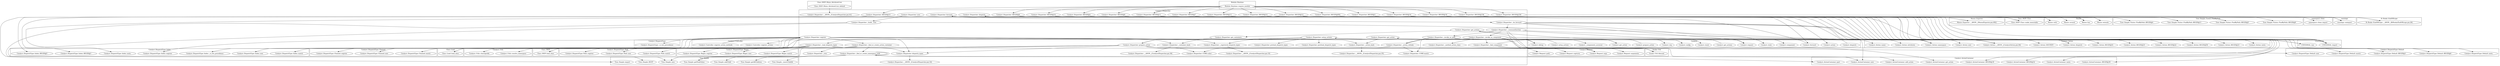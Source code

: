 digraph {
graph [overlap=false]
subgraph cluster_Catalyst_Dispatcher {
	label="Catalyst::Dispatcher";
	"Catalyst::Dispatcher::BEGIN@3";
	"Catalyst::Dispatcher::BEGIN@8";
	"Catalyst::Dispatcher::postload_dispatch_types";
	"Catalyst::Dispatcher::CORE:subst";
	"Catalyst::Dispatcher::__ANON__[Catalyst/Dispatcher.pm:33]";
	"Catalyst::Dispatcher::BEGIN@11";
	"Catalyst::Dispatcher::BEGIN@7";
	"Catalyst::Dispatcher::_find_or_create_namespace_node";
	"Catalyst::Dispatcher::preload_dispatch_types";
	"Catalyst::Dispatcher::_do_forward";
	"Catalyst::Dispatcher::_invoke_as_component";
	"Catalyst::Dispatcher::dispatch";
	"Catalyst::Dispatcher::BEGIN@692";
	"Catalyst::Dispatcher::_find_or_create_action_container";
	"Catalyst::Dispatcher::_tree";
	"Catalyst::Dispatcher::get_actions";
	"Catalyst::Dispatcher::CORE:match";
	"Catalyst::Dispatcher::forward";
	"Catalyst::Dispatcher::prepare_action";
	"Catalyst::Dispatcher::BEGIN@16";
	"Catalyst::Dispatcher::register";
	"Catalyst::Dispatcher::_action_rel2abs";
	"Catalyst::Dispatcher::get_action";
	"Catalyst::Dispatcher::BEGIN@18";
	"Catalyst::Dispatcher::__ANON__[Catalyst/Dispatcher.pm:36]";
	"Catalyst::Dispatcher::_invoke_as_path";
	"Catalyst::Dispatcher::_container_hash";
	"Catalyst::Dispatcher::_method_action_class";
	"Catalyst::Dispatcher::BEGIN@13";
	"Catalyst::Dispatcher::__ANON__[Catalyst/Dispatcher.pm:32]";
	"Catalyst::Dispatcher::_registered_dispatch_types";
	"Catalyst::Dispatcher::new";
	"Catalyst::Dispatcher::_build__tree";
	"Catalyst::Dispatcher::dispatch_types";
	"Catalyst::Dispatcher::BEGIN@236";
	"Catalyst::Dispatcher::BEGIN@12";
	"Catalyst::Dispatcher::BEGIN@9";
	"Catalyst::Dispatcher::BEGIN@14";
	"Catalyst::Dispatcher::_command2action";
	"Catalyst::Dispatcher::setup_actions";
	"Catalyst::Dispatcher::_action_hash";
	"Catalyst::Dispatcher::BEGIN@10";
	"Catalyst::Dispatcher::get_containers";
	"Catalyst::Dispatcher::BEGIN@4";
	"Catalyst::Dispatcher::BEGIN@256";
	"Catalyst::Dispatcher::__ANON__[Catalyst/Dispatcher.pm:35]";
	"Catalyst::Dispatcher::_load_dispatch_types";
	"Catalyst::Dispatcher::BEGIN@15";
	"Catalyst::Dispatcher::__ANON__[Catalyst/Dispatcher.pm:41]";
	"Catalyst::Dispatcher::_find_component";
}
subgraph cluster_Catalyst {
	label="Catalyst";
	"Catalyst::forward";
	"Catalyst::dispatch";
	"Catalyst::component";
	"Catalyst::stack";
	"Catalyst::state";
	"Catalyst::debug";
	"Catalyst::get_actions";
	"Catalyst::action";
	"Catalyst::get_action";
	"Catalyst::config";
	"Catalyst::_components_accessor";
	"Catalyst::request";
	"Catalyst::req";
	"Catalyst::setup_actions";
	"Catalyst::prepare_action";
}
subgraph cluster_Catalyst_DispatchType_Index {
	label="Catalyst::DispatchType::Index";
	"Catalyst::DispatchType::Index::_is_low_precedence";
	"Catalyst::DispatchType::Index::BEGIN@5";
	"Catalyst::DispatchType::Index::BEGIN@3";
	"Catalyst::DispatchType::Index::new";
	"Catalyst::DispatchType::Index::meta";
	"Catalyst::DispatchType::Index::match";
	"Catalyst::DispatchType::Index::register";
}
subgraph cluster_Catalyst_DispatchType {
	label="Catalyst::DispatchType";
	"Catalyst::DispatchType::_is_low_precedence";
}
subgraph cluster_Tree_Simple {
	label="Tree::Simple";
	"Tree::Simple::addChild";
	"Tree::Simple::_insertChildAt";
	"Tree::Simple::import";
	"Tree::Simple::getNodeValue";
	"Tree::Simple::getAllChildren";
	"Tree::Simple::ROOT";
	"Tree::Simple::new";
}
subgraph cluster_Catalyst_Request {
	label="Catalyst::Request";
	"Catalyst::Request::args";
	"Catalyst::Request::arguments";
	"Catalyst::Request::path";
	"Catalyst::Request::captures";
}
subgraph cluster_Scalar_Util {
	label="Scalar::Util";
	"Scalar::Util::blessed";
}
subgraph cluster_Tree_Simple_Visitor_FindByPath {
	label="Tree::Simple::Visitor::FindByPath";
	"Tree::Simple::Visitor::FindByPath::BEGIN@9";
	"Tree::Simple::Visitor::FindByPath::BEGIN@5";
	"Tree::Simple::Visitor::FindByPath::BEGIN@11";
	"Tree::Simple::Visitor::FindByPath::BEGIN@4";
}
subgraph cluster_Catalyst_Action {
	label="Catalyst::Action";
	"Catalyst::Action::namespace";
	"Catalyst::Action::BEGIN@25";
	"Catalyst::Action::attributes";
	"Catalyst::Action::BEGIN@22";
	"Catalyst::Action::new";
	"Catalyst::Action::DESTROY";
	"Catalyst::Action::BEGIN@56";
	"Catalyst::Action::dispatch";
	"Catalyst::Action::name";
	"Catalyst::Action::BEGIN@23";
	"Catalyst::Action::meta";
	"Catalyst::Action::BEGIN@41";
	"Catalyst::Action::__ANON__[Catalyst/Action.pm:44]";
}
subgraph cluster_UNIVERSAL {
	label="UNIVERSAL";
	"UNIVERSAL::import";
	"UNIVERSAL::can";
}
subgraph cluster_Catalyst_ActionContainer {
	label="Catalyst::ActionContainer";
	"Catalyst::ActionContainer::add_action";
	"Catalyst::ActionContainer::new";
	"Catalyst::ActionContainer::part";
	"Catalyst::ActionContainer::get_action";
	"Catalyst::ActionContainer::BEGIN@18";
	"Catalyst::ActionContainer::BEGIN@32";
	"Catalyst::ActionContainer::meta";
	"Catalyst::ActionContainer::BEGIN@30";
}
subgraph cluster_Class_Load {
	label="Class::Load";
	"Class::Load::load_class";
}
subgraph cluster_namespace_clean {
	label="namespace::clean";
	"namespace::clean::import";
}
subgraph cluster_warnings {
	label="warnings";
	"warnings::unimport";
}
subgraph cluster_Catalyst_DispatchType_Chained {
	label="Catalyst::DispatchType::Chained";
	"Catalyst::DispatchType::Chained::register";
	"Catalyst::DispatchType::Chained::match";
	"Catalyst::DispatchType::Chained::new";
}
subgraph cluster_Catalyst_DispatchType_Path {
	label="Catalyst::DispatchType::Path";
	"Catalyst::DispatchType::Path::register";
	"Catalyst::DispatchType::Path::match";
	"Catalyst::DispatchType::Path::new";
}
subgraph cluster_Class_MOP_Class {
	label="Class::MOP::Class";
	"Class::MOP::Class::make_immutable";
}
subgraph cluster_Class_MOP_Mixin_AttributeCore {
	label="Class::MOP::Mixin::AttributeCore";
	"Class::MOP::Mixin::AttributeCore::default";
}
subgraph cluster_Moose {
	label="Moose";
	"Moose::with";
	"Moose::around";
	"Moose::has";
	"Moose::extends";
}
subgraph cluster_Module_Runtime {
	label="Module::Runtime";
	"Module::Runtime::require_module";
}
subgraph cluster_Catalyst_DispatchType_Regex {
	label="Catalyst::DispatchType::Regex";
	"Catalyst::DispatchType::Regex::new";
	"Catalyst::DispatchType::Regex::register";
	"Catalyst::DispatchType::Regex::match";
}
subgraph cluster_Catalyst_Controller {
	label="Catalyst::Controller";
	"Catalyst::Controller::register_actions";
	"Catalyst::Controller::register_action_methods";
}
subgraph cluster_Catalyst_Utils {
	label="Catalyst::Utils";
	"Catalyst::Utils::class2prefix";
	"Catalyst::Utils::resolve_namespace";
}
subgraph cluster_Catalyst_DispatchType_Default {
	label="Catalyst::DispatchType::Default";
	"Catalyst::DispatchType::Default::meta";
	"Catalyst::DispatchType::Default::BEGIN@3";
	"Catalyst::DispatchType::Default::new";
	"Catalyst::DispatchType::Default::match";
	"Catalyst::DispatchType::Default::BEGIN@6";
}
subgraph cluster_Moose_Exporter {
	label="Moose::Exporter";
	"Moose::Exporter::__ANON__[Moose/Exporter.pm:492]";
}
subgraph cluster_B_Hooks_EndOfScope {
	label="B::Hooks::EndOfScope";
	"B::Hooks::EndOfScope::__ANON__[B/Hooks/EndOfScope.pm:26]";
}
subgraph cluster_Class_MOP {
	label="Class::MOP";
	"Class::MOP::load_class";
}
"Catalyst::Dispatcher::setup_actions" -> "Catalyst::Dispatcher::postload_dispatch_types";
"Catalyst::Dispatcher::forward" -> "Catalyst::Dispatcher::_do_forward";
"Catalyst::Dispatcher::_command2action" -> "Scalar::Util::blessed";
"Catalyst::Dispatcher::_invoke_as_component" -> "Scalar::Util::blessed";
"Catalyst::Dispatcher::_find_component" -> "Scalar::Util::blessed";
"Catalyst::Dispatcher::_invoke_as_component" -> "Catalyst::Utils::class2prefix";
"Catalyst::prepare_action" -> "Catalyst::Dispatcher::prepare_action";
"Catalyst::Dispatcher::_invoke_as_component" -> "Catalyst::Action::new";
"Catalyst::Dispatcher::BEGIN@11" -> "Moose::extends";
"Catalyst::Dispatcher::BEGIN@12" -> "Moose::extends";
"Catalyst::Dispatcher::prepare_action" -> "Catalyst::DispatchType::Index::match";
"Catalyst::Dispatcher::_invoke_as_component" -> "Catalyst::config";
"Class::MOP::Mixin::AttributeCore::default" -> "Catalyst::Dispatcher::__ANON__[Catalyst/Dispatcher.pm:41]";
"Catalyst::Dispatcher::setup_actions" -> "Catalyst::Dispatcher::preload_dispatch_types";
"Catalyst::forward" -> "Catalyst::Dispatcher::forward";
"Catalyst::Dispatcher::_command2action" -> "Catalyst::Dispatcher::_invoke_as_component";
"Catalyst::Dispatcher::register" -> "Catalyst::DispatchType::_is_low_precedence";
"Catalyst::Dispatcher::BEGIN@16" -> "Tree::Simple::Visitor::FindByPath::BEGIN@9";
"Catalyst::Dispatcher::register" -> "Catalyst::DispatchType::Regex::register";
"Module::Runtime::require_module" -> "Catalyst::Dispatcher::BEGIN@256";
"Catalyst::Dispatcher::_find_or_create_namespace_node" -> "Tree::Simple::getNodeValue";
"Catalyst::Dispatcher::_find_or_create_action_container" -> "Tree::Simple::getNodeValue";
"Catalyst::Dispatcher::BEGIN@12" -> "Catalyst::DispatchType::Index::meta";
"Catalyst::Dispatcher::_find_or_create_namespace_node" -> "Catalyst::Dispatcher::_find_or_create_namespace_node";
"Catalyst::Dispatcher::_find_or_create_action_container" -> "Catalyst::Dispatcher::_find_or_create_namespace_node";
"Catalyst::Dispatcher::BEGIN@10" -> "UNIVERSAL::import";
"Catalyst::Dispatcher::BEGIN@8" -> "UNIVERSAL::import";
"Catalyst::Dispatcher::BEGIN@16" -> "UNIVERSAL::import";
"Catalyst::Dispatcher::BEGIN@12" -> "UNIVERSAL::import";
"Catalyst::Dispatcher::BEGIN@14" -> "UNIVERSAL::import";
"Catalyst::Dispatcher::BEGIN@11" -> "UNIVERSAL::import";
"Catalyst::Dispatcher::BEGIN@7" -> "UNIVERSAL::import";
"Catalyst::Dispatcher::BEGIN@13" -> "UNIVERSAL::import";
"Catalyst::Dispatcher::BEGIN@9" -> "UNIVERSAL::import";
"Catalyst::Dispatcher::BEGIN@4" -> "UNIVERSAL::import";
"Module::Runtime::require_module" -> "Catalyst::Dispatcher::BEGIN@18";
"Catalyst::Dispatcher::register" -> "Catalyst::Dispatcher::_registered_dispatch_types";
"Catalyst::Dispatcher::setup_actions" -> "Catalyst::Dispatcher::_registered_dispatch_types";
"Catalyst::Dispatcher::BEGIN@9" -> "Catalyst::Action::BEGIN@22";
"Catalyst::Dispatcher::prepare_action" -> "Catalyst::DispatchType::Regex::match";
"Catalyst::Dispatcher::BEGIN@10" -> "Moose::has";
"Catalyst::Dispatcher::BEGIN@12" -> "Moose::has";
"Catalyst::Dispatcher::BEGIN@9" -> "Moose::has";
"Catalyst::Dispatcher::BEGIN@15" -> "Tree::Simple::import";
"Catalyst::Dispatcher::register" -> "Catalyst::Dispatcher::_find_or_create_action_container";
"Catalyst::Dispatcher::_do_forward" -> "Catalyst::request";
"Catalyst::Dispatcher::_command2action" -> "Catalyst::request";
"Catalyst::Dispatcher::setup_actions" -> "Catalyst::debug";
"Catalyst::Dispatcher::prepare_action" -> "Catalyst::debug";
"Module::Runtime::require_module" -> "Catalyst::Dispatcher::BEGIN@3";
"Catalyst::Dispatcher::register" -> "Class::Load::load_class";
"Catalyst::Dispatcher::_load_dispatch_types" -> "Class::Load::load_class";
"Catalyst::Dispatcher::BEGIN@9" -> "Catalyst::Action::BEGIN@41";
"Catalyst::Dispatcher::dispatch_types" -> "Catalyst::Dispatcher::__ANON__[Catalyst/Dispatcher.pm:32]";
"Catalyst::Dispatcher::_action_rel2abs" -> "Catalyst::stack";
"Catalyst::Dispatcher::prepare_action" -> "Catalyst::Request::path";
"Catalyst::Dispatcher::BEGIN@9" -> "Catalyst::Action::BEGIN@25";
"Catalyst::get_actions" -> "Catalyst::Dispatcher::get_actions";
"Module::Runtime::require_module" -> "Catalyst::Dispatcher::BEGIN@16";
"Catalyst::Dispatcher::BEGIN@11" -> "Catalyst::DispatchType::Default::BEGIN@6";
"Module::Runtime::require_module" -> "Catalyst::Dispatcher::BEGIN@14";
"Catalyst::Dispatcher::_action_hash" -> "Catalyst::Dispatcher::__ANON__[Catalyst/Dispatcher.pm:35]";
"Catalyst::Dispatcher::_build__tree" -> "Tree::Simple::ROOT";
"Catalyst::Dispatcher::dispatch" -> "Catalyst::forward";
"Catalyst::Dispatcher::BEGIN@10" -> "Catalyst::ActionContainer::BEGIN@30";
"Catalyst::Dispatcher::_find_or_create_namespace_node" -> "Tree::Simple::getAllChildren";
"Catalyst::Dispatcher::BEGIN@18" -> "namespace::clean::import";
"Catalyst::Dispatcher::_load_dispatch_types" -> "Catalyst::DispatchType::Index::new";
"Catalyst::Dispatcher::BEGIN@11" -> "Catalyst::DispatchType::Default::meta";
"Catalyst::Dispatcher::setup_actions" -> "Catalyst::_components_accessor";
"Catalyst::Dispatcher::_build__tree" -> "Tree::Simple::new";
"Catalyst::Dispatcher::_find_or_create_namespace_node" -> "Tree::Simple::new";
"Catalyst::Dispatcher::_find_or_create_action_container" -> "Catalyst::Dispatcher::_tree";
"Catalyst::Dispatcher::get_containers" -> "Catalyst::Dispatcher::_container_hash";
"Catalyst::Dispatcher::register" -> "Catalyst::Dispatcher::_container_hash";
"Catalyst::Dispatcher::BEGIN@12" -> "B::Hooks::EndOfScope::__ANON__[B/Hooks/EndOfScope.pm:26]";
"Catalyst::Dispatcher::BEGIN@9" -> "B::Hooks::EndOfScope::__ANON__[B/Hooks/EndOfScope.pm:26]";
"Module::Runtime::require_module" -> "Catalyst::Dispatcher::BEGIN@12";
"Catalyst::Dispatcher::BEGIN@9" -> "Moose::with";
"Catalyst::Dispatcher::BEGIN@10" -> "Moose::with";
"Catalyst::Dispatcher::_do_forward" -> "Catalyst::Action::dispatch";
"Catalyst::Dispatcher::BEGIN@3" -> "Moose::Exporter::__ANON__[Moose/Exporter.pm:492]";
"Catalyst::Dispatcher::BEGIN@692" -> "Moose::Exporter::__ANON__[Moose/Exporter.pm:492]";
"Catalyst::Dispatcher::setup_actions" -> "Catalyst::Controller::register_actions";
"Catalyst::Dispatcher::prepare_action" -> "Catalyst::Dispatcher::dispatch_types";
"Catalyst::Dispatcher::register" -> "Catalyst::Dispatcher::dispatch_types";
"Catalyst::Dispatcher::_load_dispatch_types" -> "Catalyst::Dispatcher::dispatch_types";
"Catalyst::Dispatcher::BEGIN@10" -> "Moose::around";
"Catalyst::Dispatcher::prepare_action" -> "Catalyst::DispatchType::Chained::match";
"Catalyst::Dispatcher::_invoke_as_path" -> "Catalyst::Dispatcher::CORE:match";
"Catalyst::Dispatcher::_action_rel2abs" -> "Catalyst::Dispatcher::CORE:match";
"Module::Runtime::require_module" -> "Catalyst::Dispatcher::BEGIN@236";
"Catalyst::Dispatcher::_find_or_create_namespace_node" -> "Catalyst::ActionContainer::part";
"Module::Runtime::require_module" -> "Catalyst::Dispatcher::BEGIN@9";
"Catalyst::Dispatcher::_load_dispatch_types" -> "Catalyst::DispatchType::Default::new";
"Catalyst::Dispatcher::register" -> "Catalyst::Action::attributes";
"Catalyst::Dispatcher::_build__tree" -> "Catalyst::ActionContainer::new";
"Catalyst::Dispatcher::_find_or_create_namespace_node" -> "Catalyst::ActionContainer::new";
"Catalyst::Dispatcher::_container_hash" -> "Catalyst::Dispatcher::__ANON__[Catalyst/Dispatcher.pm:36]";
"Catalyst::Dispatcher::_invoke_as_component" -> "Catalyst::Dispatcher::_method_action_class";
"Catalyst::Dispatcher::_do_forward" -> "Catalyst::Action::__ANON__[Catalyst/Action.pm:44]";
"Catalyst::Dispatcher::_invoke_as_path" -> "Catalyst::Action::__ANON__[Catalyst/Action.pm:44]";
"Catalyst::Dispatcher::_command2action" -> "Catalyst::Action::__ANON__[Catalyst/Action.pm:44]";
"Catalyst::Dispatcher::dispatch" -> "Catalyst::Action::__ANON__[Catalyst/Action.pm:44]";
"Catalyst::Dispatcher::register" -> "Catalyst::ActionContainer::add_action";
"Module::Runtime::require_module" -> "Catalyst::Dispatcher::BEGIN@10";
"Catalyst::Dispatcher::_load_dispatch_types" -> "Catalyst::DispatchType::Regex::new";
"Catalyst::get_action" -> "Catalyst::Dispatcher::get_action";
"Catalyst::Dispatcher::BEGIN@9" -> "Catalyst::Action::BEGIN@56";
"Module::Runtime::require_module" -> "Catalyst::Dispatcher::BEGIN@7";
"Catalyst::Dispatcher::setup_actions" -> "UNIVERSAL::can";
"Catalyst::Dispatcher::_invoke_as_component" -> "UNIVERSAL::can";
"Catalyst::Dispatcher::_do_forward" -> "Catalyst::Dispatcher::_command2action";
"Catalyst::Dispatcher::prepare_action" -> "Catalyst::DispatchType::Path::match";
"Catalyst::Dispatcher::BEGIN@10" -> "Catalyst::ActionContainer::meta";
"Catalyst::Dispatcher::BEGIN@11" -> "Catalyst::DispatchType::Default::BEGIN@3";
"Catalyst::Dispatcher::_invoke_as_path" -> "Catalyst::get_action";
"Catalyst::Dispatcher::prepare_action" -> "Catalyst::DispatchType::Default::match";
"Module::Runtime::require_module" -> "Catalyst::Dispatcher::BEGIN@4";
"Catalyst::Dispatcher::_do_forward" -> "Catalyst::state";
"Catalyst::Dispatcher::BEGIN@256" -> "warnings::unimport";
"Catalyst::Dispatcher::BEGIN@236" -> "warnings::unimport";
"Catalyst::Dispatcher::register" -> "Catalyst::Dispatcher::_action_hash";
"Catalyst::Dispatcher::get_action" -> "Catalyst::Dispatcher::_action_hash";
"Catalyst::Dispatcher::register" -> "Catalyst::DispatchType::Index::register";
"Catalyst::Dispatcher::_registered_dispatch_types" -> "Catalyst::Dispatcher::__ANON__[Catalyst/Dispatcher.pm:33]";
"Catalyst::Dispatcher::BEGIN@12" -> "Catalyst::DispatchType::Index::BEGIN@3";
"Catalyst::Dispatcher::_invoke_as_path" -> "Catalyst::Dispatcher::_action_rel2abs";
"Catalyst::Dispatcher::BEGIN@11" -> "Class::MOP::Class::make_immutable";
"Catalyst::Dispatcher::BEGIN@10" -> "Class::MOP::Class::make_immutable";
"Catalyst::Dispatcher::BEGIN@12" -> "Class::MOP::Class::make_immutable";
"Catalyst::Dispatcher::BEGIN@9" -> "Class::MOP::Class::make_immutable";
"Catalyst::dispatch" -> "Catalyst::Dispatcher::dispatch";
"Catalyst::Dispatcher::register" -> "Catalyst::DispatchType::Chained::new";
"Catalyst::Dispatcher::BEGIN@16" -> "Tree::Simple::Visitor::FindByPath::BEGIN@11";
"Catalyst::Dispatcher::_load_dispatch_types" -> "Catalyst::Utils::resolve_namespace";
"Catalyst::Dispatcher::dispatch" -> "Catalyst::action";
"Catalyst::Dispatcher::_command2action" -> "Catalyst::Request::arguments";
"Catalyst::Dispatcher::_invoke_as_component" -> "Catalyst::Dispatcher::_find_component";
"Catalyst::Dispatcher::register" -> "Catalyst::DispatchType::Path::register";
"Catalyst::Dispatcher::BEGIN@9" -> "Catalyst::Action::BEGIN@23";
"Catalyst::Dispatcher::_find_or_create_namespace_node" -> "Tree::Simple::addChild";
"Catalyst::Dispatcher::BEGIN@10" -> "Catalyst::ActionContainer::BEGIN@32";
"Catalyst::Dispatcher::_find_or_create_namespace_node" -> "Tree::Simple::_insertChildAt";
"Catalyst::Controller::register_action_methods" -> "Catalyst::Dispatcher::register";
"Catalyst::Dispatcher::_load_dispatch_types" -> "Catalyst::DispatchType::Path::new";
"Catalyst::setup_actions" -> "Catalyst::Dispatcher::setup_actions";
"Module::Runtime::require_module" -> "Catalyst::Dispatcher::BEGIN@692";
"Module::Runtime::require_module" -> "Catalyst::Dispatcher::BEGIN@13";
"Catalyst::Dispatcher::BEGIN@16" -> "Tree::Simple::Visitor::FindByPath::BEGIN@5";
"Catalyst::Dispatcher::prepare_action" -> "Catalyst::Dispatcher::CORE:subst";
"Catalyst::Dispatcher::_action_rel2abs" -> "Catalyst::Dispatcher::CORE:subst";
"Catalyst::Dispatcher::register" -> "Catalyst::Action::namespace";
"Catalyst::Dispatcher::_action_rel2abs" -> "Catalyst::Action::namespace";
"Catalyst::Dispatcher::dispatch" -> "Catalyst::Action::namespace";
"Catalyst::Dispatcher::register" -> "Catalyst::Action::name";
"Module::Runtime::require_module" -> "Catalyst::Dispatcher::BEGIN@15";
"Catalyst::Dispatcher::_load_dispatch_types" -> "Class::MOP::load_class";
"Catalyst::Dispatcher::register" -> "Class::MOP::load_class";
"Catalyst::Dispatcher::BEGIN@12" -> "Catalyst::DispatchType::Index::BEGIN@5";
"Catalyst::Dispatcher::prepare_action" -> "Catalyst::Request::args";
"Catalyst::Dispatcher::register" -> "Catalyst::DispatchType::Index::_is_low_precedence";
"Catalyst::Dispatcher::_find_component" -> "Catalyst::component";
"Catalyst::Dispatcher::_command2action" -> "Catalyst::Dispatcher::_invoke_as_path";
"Catalyst::Dispatcher::new" -> "Catalyst::Dispatcher::_build__tree";
"Module::Runtime::require_module" -> "Catalyst::Dispatcher::BEGIN@8";
"Catalyst::Dispatcher::BEGIN@10" -> "Catalyst::ActionContainer::BEGIN@18";
"Catalyst::Dispatcher::get_actions" -> "Catalyst::ActionContainer::get_action";
"Catalyst::Dispatcher::prepare_action" -> "Catalyst::Request::captures";
"Catalyst::Dispatcher::get_actions" -> "Catalyst::Dispatcher::get_containers";
"Catalyst::Dispatcher::setup_actions" -> "Catalyst::Dispatcher::_load_dispatch_types";
"Module::Runtime::require_module" -> "Catalyst::Dispatcher::BEGIN@11";
"Catalyst::Dispatcher::_do_forward" -> "Catalyst::Action::DESTROY";
"Catalyst::Dispatcher::BEGIN@9" -> "Catalyst::Action::meta";
"Catalyst::Dispatcher::prepare_action" -> "Catalyst::req";
"Catalyst::Dispatcher::BEGIN@16" -> "Tree::Simple::Visitor::FindByPath::BEGIN@4";
"Catalyst::Dispatcher::register" -> "Catalyst::DispatchType::Chained::register";
}
